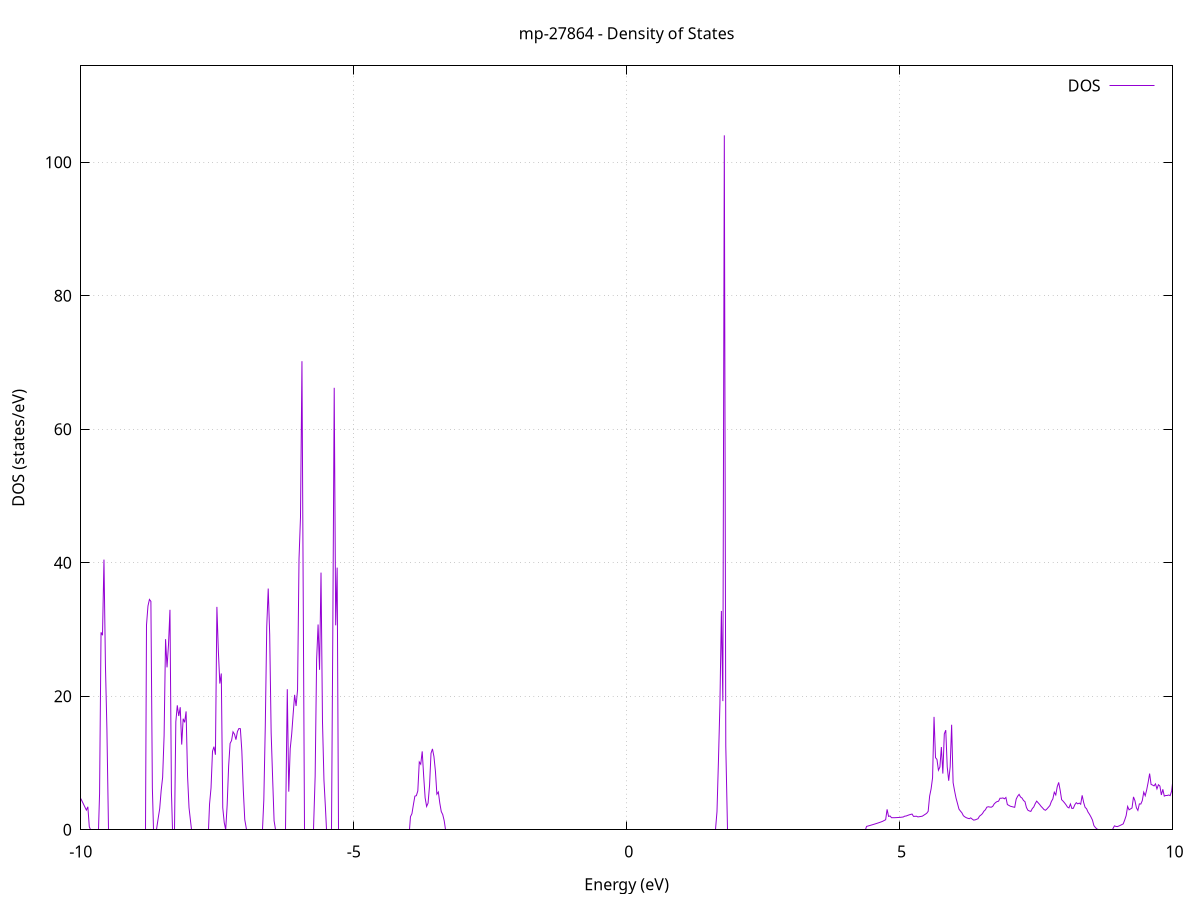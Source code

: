 set title 'mp-27864 - Density of States'
set xlabel 'Energy (eV)'
set ylabel 'DOS (states/eV)'
set grid
set xrange [-10:10]
set yrange [0:114.427]
set xzeroaxis lt -1
set terminal png size 800,600
set output 'mp-27864_dos_gnuplot.png'
plot '-' using 1:2 with lines title 'DOS'
-29.188400 0.000000
-29.161600 0.000000
-29.134700 0.000000
-29.107800 0.000000
-29.081000 0.000000
-29.054100 0.000000
-29.027200 0.000000
-29.000400 0.000000
-28.973500 0.000000
-28.946600 0.000000
-28.919800 0.000000
-28.892900 0.000000
-28.866000 0.000000
-28.839200 0.000000
-28.812300 0.000000
-28.785400 0.000000
-28.758600 0.000000
-28.731700 0.000000
-28.704800 0.000000
-28.678000 0.000000
-28.651100 0.000000
-28.624200 0.000000
-28.597400 0.000000
-28.570500 0.000000
-28.543600 0.000000
-28.516800 0.000000
-28.489900 0.000000
-28.463000 0.000000
-28.436200 0.000000
-28.409300 0.000000
-28.382400 0.000000
-28.355600 0.000000
-28.328700 0.000000
-28.301800 0.000000
-28.275000 0.000000
-28.248100 0.000000
-28.221200 0.000000
-28.194400 0.000000
-28.167500 0.000000
-28.140600 0.000000
-28.113800 0.000000
-28.086900 0.000000
-28.060000 0.000000
-28.033200 0.000000
-28.006300 0.000000
-27.979400 0.000000
-27.952500 0.000000
-27.925700 0.000000
-27.898800 0.000000
-27.871900 0.000000
-27.845100 0.000000
-27.818200 0.000000
-27.791300 0.000000
-27.764500 0.000000
-27.737600 0.000000
-27.710700 0.000000
-27.683900 0.000000
-27.657000 0.000000
-27.630100 0.000000
-27.603300 0.000000
-27.576400 0.000000
-27.549500 0.000000
-27.522700 0.000000
-27.495800 0.000000
-27.468900 0.000000
-27.442100 0.000000
-27.415200 0.000000
-27.388300 0.000000
-27.361500 0.000000
-27.334600 0.000000
-27.307700 0.000000
-27.280900 0.000000
-27.254000 0.000000
-27.227100 0.000000
-27.200300 0.000000
-27.173400 0.000000
-27.146500 0.000000
-27.119700 0.000000
-27.092800 0.000000
-27.065900 0.000000
-27.039100 0.000000
-27.012200 0.000000
-26.985300 0.000000
-26.958500 0.000000
-26.931600 0.000000
-26.904700 0.000000
-26.877900 0.000000
-26.851000 0.000000
-26.824100 0.000000
-26.797300 0.000000
-26.770400 0.000000
-26.743500 4.515700
-26.716700 19.591400
-26.689800 30.604600
-26.662900 71.842200
-26.636100 41.800100
-26.609200 4.763100
-26.582300 127.166900
-26.555500 0.000000
-26.528600 0.000000
-26.501700 0.000000
-26.474900 0.000000
-26.448000 0.000000
-26.421100 0.000000
-26.394300 0.000000
-26.367400 0.000000
-26.340500 0.000000
-26.313700 0.000000
-26.286800 0.000000
-26.259900 0.000000
-26.233100 0.000000
-26.206200 0.000000
-26.179300 0.000000
-26.152400 0.000000
-26.125600 0.000000
-26.098700 0.000000
-26.071800 0.000000
-26.045000 0.000000
-26.018100 0.000000
-25.991200 0.000000
-25.964400 0.000000
-25.937500 0.000000
-25.910600 135.437300
-25.883800 0.000000
-25.856900 0.000000
-25.830000 249.717800
-25.803200 0.000000
-25.776300 0.000000
-25.749400 0.000000
-25.722600 0.000000
-25.695700 0.000000
-25.668800 0.000000
-25.642000 0.000000
-25.615100 0.000000
-25.588200 0.000000
-25.561400 0.000000
-25.534500 0.000000
-25.507600 0.000000
-25.480800 0.000000
-25.453900 0.000000
-25.427000 0.000000
-25.400200 0.000000
-25.373300 0.000000
-25.346400 0.000000
-25.319600 0.000000
-25.292700 0.000000
-25.265800 0.000000
-25.239000 0.000000
-25.212100 0.000000
-25.185200 0.000000
-25.158400 0.000000
-25.131500 0.000000
-25.104600 0.000000
-25.077800 0.000000
-25.050900 0.000000
-25.024000 0.000000
-24.997200 0.000000
-24.970300 0.000000
-24.943400 0.000000
-24.916600 0.000000
-24.889700 0.000000
-24.862800 0.000000
-24.836000 0.000000
-24.809100 0.000000
-24.782200 0.000000
-24.755400 0.000000
-24.728500 0.000000
-24.701600 0.000000
-24.674800 0.000000
-24.647900 0.000000
-24.621000 0.000000
-24.594200 0.000000
-24.567300 0.000000
-24.540400 0.000000
-24.513600 0.000000
-24.486700 0.000000
-24.459800 0.000000
-24.433000 0.000000
-24.406100 0.000000
-24.379200 0.000000
-24.352300 0.000000
-24.325500 0.000000
-24.298600 0.000000
-24.271700 0.000000
-24.244900 0.000000
-24.218000 0.000000
-24.191100 0.000000
-24.164300 0.000000
-24.137400 0.000000
-24.110500 0.000000
-24.083700 0.000000
-24.056800 0.000000
-24.029900 0.000000
-24.003100 0.000000
-23.976200 0.000000
-23.949300 0.000000
-23.922500 0.000000
-23.895600 0.000000
-23.868700 0.000000
-23.841900 0.000000
-23.815000 0.000000
-23.788100 0.000000
-23.761300 0.000000
-23.734400 0.000000
-23.707500 0.000000
-23.680700 0.000000
-23.653800 0.000000
-23.626900 0.000000
-23.600100 0.000000
-23.573200 0.000000
-23.546300 0.000000
-23.519500 0.000000
-23.492600 0.000000
-23.465700 0.000000
-23.438900 0.000000
-23.412000 0.000000
-23.385100 0.000000
-23.358300 0.000000
-23.331400 0.000000
-23.304500 0.000000
-23.277700 0.000000
-23.250800 0.000000
-23.223900 0.000000
-23.197100 0.000000
-23.170200 0.000000
-23.143300 0.000000
-23.116500 0.000000
-23.089600 0.000000
-23.062700 0.000000
-23.035900 0.000000
-23.009000 0.000000
-22.982100 0.000000
-22.955300 0.000000
-22.928400 0.000000
-22.901500 0.000000
-22.874700 0.000000
-22.847800 0.000000
-22.820900 0.000000
-22.794100 0.000000
-22.767200 0.000000
-22.740300 0.000000
-22.713500 0.000000
-22.686600 0.000000
-22.659700 0.000000
-22.632900 0.000000
-22.606000 0.000000
-22.579100 0.000000
-22.552200 0.000000
-22.525400 0.000000
-22.498500 0.000000
-22.471600 0.000000
-22.444800 0.000000
-22.417900 0.000000
-22.391000 0.000000
-22.364200 0.000000
-22.337300 0.000000
-22.310400 0.000000
-22.283600 0.000000
-22.256700 0.000000
-22.229800 0.000000
-22.203000 0.000000
-22.176100 0.000000
-22.149200 0.000000
-22.122400 0.000000
-22.095500 0.000000
-22.068600 0.000000
-22.041800 0.000000
-22.014900 0.000000
-21.988000 0.000000
-21.961200 0.000000
-21.934300 0.000000
-21.907400 0.000000
-21.880600 0.000000
-21.853700 0.000000
-21.826800 0.000000
-21.800000 0.000000
-21.773100 0.000000
-21.746200 0.000000
-21.719400 0.000000
-21.692500 0.000000
-21.665600 0.000000
-21.638800 0.000000
-21.611900 0.000000
-21.585000 0.000000
-21.558200 0.000000
-21.531300 0.000000
-21.504400 0.000000
-21.477600 0.000000
-21.450700 0.000000
-21.423800 0.000000
-21.397000 0.000000
-21.370100 0.000000
-21.343200 0.000000
-21.316400 0.000000
-21.289500 0.000000
-21.262600 0.000000
-21.235800 0.000000
-21.208900 0.000000
-21.182000 0.000000
-21.155200 0.000000
-21.128300 0.000000
-21.101400 0.000000
-21.074600 0.000000
-21.047700 0.000000
-21.020800 0.000000
-20.994000 0.000000
-20.967100 0.000000
-20.940200 0.000000
-20.913400 0.000000
-20.886500 0.000000
-20.859600 0.000000
-20.832800 0.000000
-20.805900 0.000000
-20.779000 0.000000
-20.752100 0.000000
-20.725300 0.000000
-20.698400 0.000000
-20.671500 0.000000
-20.644700 0.000000
-20.617800 0.000000
-20.590900 0.000000
-20.564100 0.000000
-20.537200 0.000000
-20.510300 0.000000
-20.483500 0.000000
-20.456600 0.000000
-20.429700 0.000000
-20.402900 0.000000
-20.376000 0.000000
-20.349100 0.000000
-20.322300 0.000000
-20.295400 0.000000
-20.268500 0.000000
-20.241700 0.000000
-20.214800 0.000000
-20.187900 0.000000
-20.161100 0.000000
-20.134200 0.000000
-20.107300 0.000000
-20.080500 0.000000
-20.053600 0.000000
-20.026700 0.000000
-19.999900 0.000000
-19.973000 0.000000
-19.946100 0.000000
-19.919300 0.000000
-19.892400 0.000000
-19.865500 0.000000
-19.838700 0.000000
-19.811800 0.000000
-19.784900 0.000000
-19.758100 0.000000
-19.731200 0.000000
-19.704300 0.000000
-19.677500 0.000000
-19.650600 0.000000
-19.623700 0.000000
-19.596900 0.000000
-19.570000 0.000000
-19.543100 0.000000
-19.516300 0.000000
-19.489400 0.000000
-19.462500 0.000000
-19.435700 0.000000
-19.408800 0.000000
-19.381900 0.000000
-19.355100 0.000000
-19.328200 0.000000
-19.301300 0.000000
-19.274500 0.000000
-19.247600 0.000000
-19.220700 0.000000
-19.193900 0.000000
-19.167000 0.000000
-19.140100 0.000000
-19.113300 0.000000
-19.086400 0.000000
-19.059500 0.000000
-19.032700 0.000000
-19.005800 0.000000
-18.978900 0.000000
-18.952000 0.000000
-18.925200 0.000000
-18.898300 0.000000
-18.871400 0.000000
-18.844600 0.000000
-18.817700 0.000000
-18.790800 0.000000
-18.764000 0.000000
-18.737100 0.000000
-18.710200 0.000000
-18.683400 0.000000
-18.656500 0.000000
-18.629600 0.000000
-18.602800 0.000000
-18.575900 0.000000
-18.549000 0.000000
-18.522200 0.000000
-18.495300 0.000000
-18.468400 0.000000
-18.441600 0.000000
-18.414700 0.000000
-18.387800 0.000000
-18.361000 0.000000
-18.334100 0.000000
-18.307200 0.000000
-18.280400 0.000000
-18.253500 0.000000
-18.226600 0.000000
-18.199800 0.000000
-18.172900 0.000000
-18.146000 0.000000
-18.119200 0.000000
-18.092300 0.000000
-18.065400 0.000000
-18.038600 0.000000
-18.011700 0.000000
-17.984800 0.000000
-17.958000 0.000000
-17.931100 0.000000
-17.904200 0.000000
-17.877400 0.000000
-17.850500 0.000000
-17.823600 0.000000
-17.796800 0.000000
-17.769900 0.000000
-17.743000 0.000000
-17.716200 0.000000
-17.689300 0.000000
-17.662400 0.000000
-17.635600 0.000000
-17.608700 0.000000
-17.581800 0.000000
-17.555000 0.000000
-17.528100 0.000000
-17.501200 0.000000
-17.474400 0.000000
-17.447500 0.000000
-17.420600 0.000000
-17.393800 0.000000
-17.366900 0.000000
-17.340000 0.000000
-17.313200 0.000000
-17.286300 0.000000
-17.259400 0.000000
-17.232600 0.000000
-17.205700 0.000000
-17.178800 0.000000
-17.151900 0.000000
-17.125100 0.000000
-17.098200 0.000000
-17.071300 0.000000
-17.044500 0.000000
-17.017600 0.000000
-16.990700 0.000000
-16.963900 0.000000
-16.937000 0.000000
-16.910100 0.000000
-16.883300 0.000000
-16.856400 0.000000
-16.829500 0.000000
-16.802700 0.000000
-16.775800 0.000000
-16.748900 0.000000
-16.722100 0.000000
-16.695200 0.000000
-16.668300 0.000000
-16.641500 0.000000
-16.614600 0.000000
-16.587700 0.000000
-16.560900 0.000000
-16.534000 0.000000
-16.507100 0.000000
-16.480300 0.000000
-16.453400 0.000000
-16.426500 0.000000
-16.399700 0.000000
-16.372800 0.000000
-16.345900 0.000000
-16.319100 0.000000
-16.292200 0.000000
-16.265300 0.000000
-16.238500 0.000000
-16.211600 0.000000
-16.184700 0.000000
-16.157900 0.000000
-16.131000 0.000000
-16.104100 0.000000
-16.077300 0.000000
-16.050400 0.000000
-16.023500 0.000000
-15.996700 0.000000
-15.969800 0.000000
-15.942900 0.000000
-15.916100 0.000000
-15.889200 0.000000
-15.862300 0.000000
-15.835500 0.000000
-15.808600 0.000000
-15.781700 0.000000
-15.754900 0.000000
-15.728000 0.000000
-15.701100 0.000000
-15.674300 0.000000
-15.647400 0.000000
-15.620500 0.000000
-15.593700 0.000000
-15.566800 0.000000
-15.539900 0.000000
-15.513100 0.000000
-15.486200 0.000000
-15.459300 0.000000
-15.432500 0.000000
-15.405600 0.000000
-15.378700 0.000000
-15.351800 0.000000
-15.325000 0.000000
-15.298100 0.000000
-15.271200 0.000000
-15.244400 0.000000
-15.217500 0.000000
-15.190600 0.000000
-15.163800 0.000000
-15.136900 0.000000
-15.110000 0.000000
-15.083200 0.000000
-15.056300 0.000000
-15.029400 0.000000
-15.002600 0.000000
-14.975700 0.000000
-14.948800 0.000000
-14.922000 0.000000
-14.895100 0.000000
-14.868200 0.000000
-14.841400 0.000000
-14.814500 0.000000
-14.787600 0.000000
-14.760800 0.000000
-14.733900 0.000000
-14.707000 0.000000
-14.680200 0.000000
-14.653300 0.000000
-14.626400 0.000000
-14.599600 0.000000
-14.572700 0.000000
-14.545800 0.000000
-14.519000 0.000000
-14.492100 0.000000
-14.465200 0.000000
-14.438400 0.000000
-14.411500 0.000000
-14.384600 0.000000
-14.357800 0.000000
-14.330900 0.000000
-14.304000 0.000000
-14.277200 0.000000
-14.250300 0.000000
-14.223400 0.000000
-14.196600 0.000000
-14.169700 0.000000
-14.142800 0.000000
-14.116000 0.000000
-14.089100 0.000000
-14.062200 0.000000
-14.035400 0.000000
-14.008500 0.000000
-13.981600 0.000000
-13.954800 0.000000
-13.927900 0.000000
-13.901000 0.000000
-13.874200 0.000000
-13.847300 0.000000
-13.820400 0.000000
-13.793600 0.000000
-13.766700 0.000000
-13.739800 0.000000
-13.713000 0.000000
-13.686100 0.000000
-13.659200 0.000000
-13.632400 0.000000
-13.605500 0.000000
-13.578600 0.000000
-13.551700 0.000000
-13.524900 0.000000
-13.498000 0.000000
-13.471100 0.000000
-13.444300 0.000000
-13.417400 0.000000
-13.390500 0.000000
-13.363700 0.000000
-13.336800 0.000000
-13.309900 0.000000
-13.283100 0.000000
-13.256200 0.000000
-13.229300 0.000000
-13.202500 0.000000
-13.175600 0.000000
-13.148700 0.000000
-13.121900 0.000000
-13.095000 0.000000
-13.068100 0.000000
-13.041300 0.000000
-13.014400 0.000000
-12.987500 0.000000
-12.960700 0.000000
-12.933800 0.000000
-12.906900 0.000000
-12.880100 0.000000
-12.853200 0.000000
-12.826300 0.000000
-12.799500 0.000000
-12.772600 0.000000
-12.745700 0.000000
-12.718900 0.000000
-12.692000 0.000000
-12.665100 0.000000
-12.638300 0.000000
-12.611400 0.000000
-12.584500 0.000000
-12.557700 0.000000
-12.530800 0.000000
-12.503900 0.000000
-12.477100 0.000000
-12.450200 0.000000
-12.423300 0.000000
-12.396500 0.000000
-12.369600 0.000000
-12.342700 0.000000
-12.315900 0.000000
-12.289000 0.000000
-12.262100 0.000000
-12.235300 0.000000
-12.208400 0.000000
-12.181500 0.000000
-12.154700 0.000000
-12.127800 0.000000
-12.100900 0.000000
-12.074100 0.000000
-12.047200 0.000000
-12.020300 0.000000
-11.993500 0.000000
-11.966600 0.000000
-11.939700 0.000000
-11.912900 0.000000
-11.886000 0.000000
-11.859100 0.000000
-11.832300 0.000000
-11.805400 0.000000
-11.778500 0.000000
-11.751600 0.000000
-11.724800 0.000000
-11.697900 0.000000
-11.671000 0.000000
-11.644200 0.000000
-11.617300 0.000000
-11.590400 0.000000
-11.563600 0.000000
-11.536700 0.000000
-11.509800 0.000000
-11.483000 0.000000
-11.456100 0.000000
-11.429200 0.000000
-11.402400 0.000000
-11.375500 0.000000
-11.348600 0.000000
-11.321800 0.000000
-11.294900 0.000000
-11.268000 0.000000
-11.241200 0.000000
-11.214300 0.000000
-11.187400 0.000000
-11.160600 0.000000
-11.133700 0.000000
-11.106800 0.000000
-11.080000 0.000000
-11.053100 0.000000
-11.026200 0.000000
-10.999400 0.000000
-10.972500 0.000000
-10.945600 0.000000
-10.918800 0.000000
-10.891900 0.000000
-10.865000 0.000000
-10.838200 0.000000
-10.811300 0.000000
-10.784400 0.000000
-10.757600 0.000000
-10.730700 0.000000
-10.703800 0.000000
-10.677000 0.000000
-10.650100 0.000000
-10.623200 0.000000
-10.596400 0.000000
-10.569500 0.000000
-10.542600 0.000000
-10.515800 0.000000
-10.488900 0.000000
-10.462000 0.000000
-10.435200 0.000000
-10.408300 21.119300
-10.381400 4.912200
-10.354600 5.841100
-10.327700 6.769500
-10.300800 7.697600
-10.274000 17.175100
-10.247100 9.082500
-10.220200 7.319400
-10.193400 4.583200
-10.166500 0.000000
-10.139600 0.000000
-10.112800 8.466300
-10.085900 19.355400
-10.059000 18.115100
-10.032200 5.224300
-10.005300 4.768400
-9.978400 4.312800
-9.951500 3.857400
-9.924700 3.402300
-9.897800 2.947500
-9.870900 3.445700
-9.844100 0.439600
-9.817200 0.000000
-9.790300 0.000000
-9.763500 0.000000
-9.736600 0.000000
-9.709700 0.000000
-9.682900 0.000000
-9.656000 5.403800
-9.629100 29.575500
-9.602300 29.138100
-9.575400 40.471100
-9.548500 24.624800
-9.521700 15.130100
-9.494800 0.000000
-9.467900 0.000000
-9.441100 0.000000
-9.414200 0.000000
-9.387300 0.000000
-9.360500 0.000000
-9.333600 0.000000
-9.306700 0.000000
-9.279900 0.000000
-9.253000 0.000000
-9.226100 0.000000
-9.199300 0.000000
-9.172400 0.000000
-9.145500 0.000000
-9.118700 0.000000
-9.091800 0.000000
-9.064900 0.000000
-9.038100 0.000000
-9.011200 0.000000
-8.984300 0.000000
-8.957500 0.000000
-8.930600 0.000000
-8.903700 0.000000
-8.876900 0.000000
-8.850000 0.000000
-8.823100 0.000000
-8.796300 30.675900
-8.769400 33.520300
-8.742500 34.502000
-8.715700 34.214300
-8.688800 6.272600
-8.661900 0.000000
-8.635100 0.000000
-8.608200 0.000000
-8.581300 1.772000
-8.554500 3.158000
-8.527600 5.870000
-8.500700 7.853800
-8.473900 14.078500
-8.447000 28.554700
-8.420100 24.327400
-8.393300 27.694300
-8.366400 32.953300
-8.339500 5.615400
-8.312700 0.000000
-8.285800 0.000000
-8.258900 16.176600
-8.232100 18.640900
-8.205200 17.038700
-8.178300 18.358600
-8.151400 12.758100
-8.124600 16.635800
-8.097700 16.089800
-8.070800 17.731600
-8.044000 8.033100
-8.017100 3.309200
-7.990200 1.335500
-7.963400 0.000000
-7.936500 0.000000
-7.909600 0.000000
-7.882800 0.000000
-7.855900 0.000000
-7.829000 0.000000
-7.802200 0.000000
-7.775300 0.000000
-7.748400 0.000000
-7.721600 0.000000
-7.694700 0.000000
-7.667800 0.000000
-7.641000 3.868700
-7.614100 6.263300
-7.587200 11.755500
-7.560400 12.448900
-7.533500 11.237400
-7.506600 33.386200
-7.479800 26.762300
-7.452900 21.903600
-7.426000 23.412400
-7.399200 3.303800
-7.372300 1.082300
-7.345400 0.000000
-7.318600 3.695900
-7.291700 9.523700
-7.264800 12.932300
-7.238000 13.368100
-7.211100 14.672300
-7.184200 14.318100
-7.157400 13.499400
-7.130500 14.715300
-7.103600 15.165300
-7.076800 15.144100
-7.049900 11.855400
-7.023000 5.984500
-6.996200 1.529700
-6.969300 0.000000
-6.942400 0.000000
-6.915600 0.000000
-6.888700 0.000000
-6.861800 0.000000
-6.835000 0.000000
-6.808100 0.000000
-6.781200 0.000000
-6.754400 0.000000
-6.727500 0.000000
-6.700600 0.000000
-6.673800 0.000000
-6.646900 4.502500
-6.620000 15.564500
-6.593200 30.420300
-6.566300 36.136000
-6.539400 29.249300
-6.512600 14.514200
-6.485700 7.756100
-6.458800 1.345000
-6.432000 0.000000
-6.405100 0.000000
-6.378200 0.000000
-6.351300 0.000000
-6.324500 0.000000
-6.297600 0.000000
-6.270700 0.000000
-6.243900 0.000000
-6.217000 21.060100
-6.190100 5.709300
-6.163300 12.141400
-6.136400 14.316700
-6.109500 17.340900
-6.082700 20.210800
-6.055800 18.540900
-6.028900 20.971600
-6.002100 40.581300
-5.975200 46.790700
-5.948300 70.191500
-5.921500 29.584000
-5.894600 0.000000
-5.867700 0.000000
-5.840900 0.000000
-5.814000 0.000000
-5.787100 0.000000
-5.760300 0.000000
-5.733400 0.000000
-5.706500 8.004400
-5.679700 25.464900
-5.652800 30.748600
-5.625900 23.953800
-5.599100 38.522400
-5.572200 16.209500
-5.545300 7.444400
-5.518500 3.367300
-5.491600 0.000000
-5.464700 0.000000
-5.437900 0.000000
-5.411000 0.000000
-5.384100 28.378600
-5.357300 66.201700
-5.330400 30.623800
-5.303500 39.272000
-5.276700 0.000000
-5.249800 0.000000
-5.222900 0.000000
-5.196100 0.000000
-5.169200 0.000000
-5.142300 0.000000
-5.115500 0.000000
-5.088600 0.000000
-5.061700 0.000000
-5.034900 0.000000
-5.008000 0.000000
-4.981100 0.000000
-4.954300 0.000000
-4.927400 0.000000
-4.900500 0.000000
-4.873700 0.000000
-4.846800 0.000000
-4.819900 0.000000
-4.793100 0.000000
-4.766200 0.000000
-4.739300 0.000000
-4.712500 0.000000
-4.685600 0.000000
-4.658700 0.000000
-4.631900 0.000000
-4.605000 0.000000
-4.578100 0.000000
-4.551200 0.000000
-4.524400 0.000000
-4.497500 0.000000
-4.470600 0.000000
-4.443800 0.000000
-4.416900 0.000000
-4.390000 0.000000
-4.363200 0.000000
-4.336300 0.000000
-4.309400 0.000000
-4.282600 0.000000
-4.255700 0.000000
-4.228800 0.000000
-4.202000 0.000000
-4.175100 0.000000
-4.148200 0.000000
-4.121400 0.000000
-4.094500 0.000000
-4.067600 0.000000
-4.040800 0.000000
-4.013900 0.000000
-3.987000 0.000000
-3.960200 1.958300
-3.933300 2.411800
-3.906400 3.773700
-3.879600 5.038900
-3.852700 5.109800
-3.825800 5.816400
-3.799000 10.153700
-3.772100 9.819400
-3.745200 11.739800
-3.718400 8.033200
-3.691500 4.779800
-3.664600 3.493000
-3.637800 3.996000
-3.610900 6.621300
-3.584000 11.460300
-3.557200 12.112700
-3.530300 10.962600
-3.503400 8.786300
-3.476600 5.335100
-3.449700 5.656200
-3.422800 3.988000
-3.396000 2.726600
-3.369100 2.275500
-3.342200 1.347700
-3.315400 0.000000
-3.288500 0.000000
-3.261600 0.000000
-3.234800 0.000000
-3.207900 0.000000
-3.181000 0.000000
-3.154200 0.000000
-3.127300 0.000000
-3.100400 0.000000
-3.073600 0.000000
-3.046700 0.000000
-3.019800 0.000000
-2.993000 0.000000
-2.966100 0.000000
-2.939200 0.000000
-2.912400 0.000000
-2.885500 0.000000
-2.858600 0.000000
-2.831800 0.000000
-2.804900 0.000000
-2.778000 0.000000
-2.751100 0.000000
-2.724300 0.000000
-2.697400 0.000000
-2.670500 0.000000
-2.643700 0.000000
-2.616800 0.000000
-2.589900 0.000000
-2.563100 0.000000
-2.536200 0.000000
-2.509300 0.000000
-2.482500 0.000000
-2.455600 0.000000
-2.428700 0.000000
-2.401900 0.000000
-2.375000 0.000000
-2.348100 0.000000
-2.321300 0.000000
-2.294400 0.000000
-2.267500 0.000000
-2.240700 0.000000
-2.213800 0.000000
-2.186900 0.000000
-2.160100 0.000000
-2.133200 0.000000
-2.106300 0.000000
-2.079500 0.000000
-2.052600 0.000000
-2.025700 0.000000
-1.998900 0.000000
-1.972000 0.000000
-1.945100 0.000000
-1.918300 0.000000
-1.891400 0.000000
-1.864500 0.000000
-1.837700 0.000000
-1.810800 0.000000
-1.783900 0.000000
-1.757100 0.000000
-1.730200 0.000000
-1.703300 0.000000
-1.676500 0.000000
-1.649600 0.000000
-1.622700 0.000000
-1.595900 0.000000
-1.569000 0.000000
-1.542100 0.000000
-1.515300 0.000000
-1.488400 0.000000
-1.461500 0.000000
-1.434700 0.000000
-1.407800 0.000000
-1.380900 0.000000
-1.354100 0.000000
-1.327200 0.000000
-1.300300 0.000000
-1.273500 0.000000
-1.246600 0.000000
-1.219700 0.000000
-1.192900 0.000000
-1.166000 0.000000
-1.139100 0.000000
-1.112300 0.000000
-1.085400 0.000000
-1.058500 0.000000
-1.031700 0.000000
-1.004800 0.000000
-0.977900 0.000000
-0.951000 0.000000
-0.924200 0.000000
-0.897300 0.000000
-0.870400 0.000000
-0.843600 0.000000
-0.816700 0.000000
-0.789800 0.000000
-0.763000 0.000000
-0.736100 0.000000
-0.709200 0.000000
-0.682400 0.000000
-0.655500 0.000000
-0.628600 0.000000
-0.601800 0.000000
-0.574900 0.000000
-0.548000 0.000000
-0.521200 0.000000
-0.494300 0.000000
-0.467400 0.000000
-0.440600 0.000000
-0.413700 0.000000
-0.386800 0.000000
-0.360000 0.000000
-0.333100 0.000000
-0.306200 0.000000
-0.279400 0.000000
-0.252500 0.000000
-0.225600 0.000000
-0.198800 0.000000
-0.171900 0.000000
-0.145000 0.000000
-0.118200 0.000000
-0.091300 0.000000
-0.064400 0.000000
-0.037600 0.000000
-0.010700 0.000000
0.016200 0.000000
0.043000 0.000000
0.069900 0.000000
0.096800 0.000000
0.123600 0.000000
0.150500 0.000000
0.177400 0.000000
0.204200 0.000000
0.231100 0.000000
0.258000 0.000000
0.284800 0.000000
0.311700 0.000000
0.338600 0.000000
0.365400 0.000000
0.392300 0.000000
0.419200 0.000000
0.446000 0.000000
0.472900 0.000000
0.499800 0.000000
0.526600 0.000000
0.553500 0.000000
0.580400 0.000000
0.607200 0.000000
0.634100 0.000000
0.661000 0.000000
0.687800 0.000000
0.714700 0.000000
0.741600 0.000000
0.768400 0.000000
0.795300 0.000000
0.822200 0.000000
0.849100 0.000000
0.875900 0.000000
0.902800 0.000000
0.929700 0.000000
0.956500 0.000000
0.983400 0.000000
1.010300 0.000000
1.037100 0.000000
1.064000 0.000000
1.090900 0.000000
1.117700 0.000000
1.144600 0.000000
1.171500 0.000000
1.198300 0.000000
1.225200 0.000000
1.252100 0.000000
1.278900 0.000000
1.305800 0.000000
1.332700 0.000000
1.359500 0.000000
1.386400 0.000000
1.413300 0.000000
1.440100 0.000000
1.467000 0.000000
1.493900 0.000000
1.520700 0.000000
1.547600 0.000000
1.574500 0.000000
1.601300 0.000000
1.628200 0.000000
1.655100 2.718200
1.681900 10.360400
1.708800 18.856700
1.735700 32.776200
1.762500 19.267200
1.789400 104.024900
1.816300 12.553900
1.843100 0.000000
1.870000 0.000000
1.896900 0.000000
1.923700 0.000000
1.950600 0.000000
1.977500 0.000000
2.004300 0.000000
2.031200 0.000000
2.058100 0.000000
2.084900 0.000000
2.111800 0.000000
2.138700 0.000000
2.165500 0.000000
2.192400 0.000000
2.219300 0.000000
2.246100 0.000000
2.273000 0.000000
2.299900 0.000000
2.326700 0.000000
2.353600 0.000000
2.380500 0.000000
2.407300 0.000000
2.434200 0.000000
2.461100 0.000000
2.487900 0.000000
2.514800 0.000000
2.541700 0.000000
2.568600 0.000000
2.595400 0.000000
2.622300 0.000000
2.649200 0.000000
2.676000 0.000000
2.702900 0.000000
2.729800 0.000000
2.756600 0.000000
2.783500 0.000000
2.810400 0.000000
2.837200 0.000000
2.864100 0.000000
2.891000 0.000000
2.917800 0.000000
2.944700 0.000000
2.971600 0.000000
2.998400 0.000000
3.025300 0.000000
3.052200 0.000000
3.079000 0.000000
3.105900 0.000000
3.132800 0.000000
3.159600 0.000000
3.186500 0.000000
3.213400 0.000000
3.240200 0.000000
3.267100 0.000000
3.294000 0.000000
3.320800 0.000000
3.347700 0.000000
3.374600 0.000000
3.401400 0.000000
3.428300 0.000000
3.455200 0.000000
3.482000 0.000000
3.508900 0.000000
3.535800 0.000000
3.562600 0.000000
3.589500 0.000000
3.616400 0.000000
3.643200 0.000000
3.670100 0.000000
3.697000 0.000000
3.723800 0.000000
3.750700 0.000000
3.777600 0.000000
3.804400 0.000000
3.831300 0.000000
3.858200 0.000000
3.885000 0.000000
3.911900 0.000000
3.938800 0.000000
3.965600 0.000000
3.992500 0.000000
4.019400 0.000000
4.046200 0.000000
4.073100 0.000000
4.100000 0.000000
4.126800 0.000000
4.153700 0.000000
4.180600 0.000000
4.207400 0.000000
4.234300 0.000000
4.261200 0.000000
4.288000 0.000000
4.314900 0.000000
4.341800 0.000000
4.368700 0.000000
4.395500 0.503500
4.422400 0.564600
4.449300 0.627000
4.476100 0.690800
4.503000 0.756000
4.529900 0.822600
4.556700 0.890600
4.583600 0.960300
4.610500 1.032500
4.637300 1.107200
4.664200 1.184500
4.691100 1.273600
4.717900 1.390700
4.744800 1.504400
4.771700 3.060400
4.798500 2.002600
4.825400 2.068000
4.852300 1.812300
4.879100 1.810000
4.906000 1.808500
4.932900 1.818600
4.959700 1.832000
4.986600 1.845500
5.013500 1.863200
5.040300 1.888800
5.067200 1.914400
5.094100 2.040200
5.120900 2.063600
5.147800 2.153000
5.174700 2.231200
5.201500 2.298400
5.228400 2.355600
5.255300 2.007600
5.282100 2.016300
5.309000 2.030600
5.335900 1.927100
5.362700 1.959800
5.389600 1.995300
5.416500 2.037400
5.443300 2.181200
5.470200 2.319700
5.497100 2.471800
5.523900 2.761900
5.550800 5.050700
5.577700 6.130500
5.604500 7.788900
5.631400 16.911400
5.658300 10.810200
5.685100 10.529100
5.712000 8.925400
5.738900 9.391200
5.765700 12.392100
5.792600 8.422900
5.819500 14.366300
5.846300 14.924900
5.873200 9.401500
5.900100 7.344100
5.926900 9.434300
5.953800 15.730500
5.980700 7.068400
6.007500 5.837500
6.034400 4.749200
6.061300 3.927600
6.088100 3.096500
6.115000 2.802800
6.141900 2.541100
6.168800 2.106500
6.195600 1.934500
6.222500 1.805000
6.249400 1.724700
6.276200 1.660500
6.303100 1.781200
6.330000 1.607200
6.356800 1.447300
6.383700 1.478900
6.410600 1.569200
6.437400 1.659800
6.464300 2.038700
6.491200 2.208300
6.518000 2.417500
6.544900 2.782000
6.571800 2.988000
6.598600 3.385400
6.625500 3.449500
6.652400 3.405500
6.679200 3.379100
6.706100 3.498500
6.733000 3.866300
6.759800 4.084900
6.786700 4.226300
6.813600 4.283500
6.840400 4.725600
6.867300 4.721200
6.894200 4.772000
6.921000 4.635800
6.947900 4.838100
6.974800 3.781000
7.001600 3.654400
7.028500 3.531000
7.055400 3.472300
7.082200 3.416100
7.109100 3.362700
7.136000 4.582400
7.162800 5.021600
7.189700 5.303500
7.216600 4.905700
7.243400 4.750900
7.270300 4.388900
7.297200 4.212100
7.324000 3.336100
7.350900 2.931000
7.377800 2.816700
7.404600 2.751100
7.431500 3.172500
7.458400 3.419500
7.485200 3.917100
7.512100 4.292800
7.539000 4.040000
7.565800 3.792800
7.592700 3.504800
7.619600 3.276800
7.646400 3.024800
7.673300 2.923200
7.700200 3.125800
7.727000 3.376100
7.753900 3.630500
7.780800 4.235000
7.807600 4.615400
7.834500 5.627900
7.861400 5.218300
7.888200 6.439400
7.915100 7.094100
7.942000 5.924600
7.968900 4.512100
7.995700 4.288600
8.022600 4.029100
8.049500 3.737600
8.076300 3.401500
8.103200 3.271600
8.130100 3.858100
8.156900 3.191500
8.183800 3.222800
8.210700 3.752300
8.237500 4.059700
8.264400 3.886400
8.291300 3.995300
8.318100 3.827500
8.345000 5.159900
8.371900 4.104900
8.398700 3.362900
8.425600 3.149600
8.452500 2.648800
8.479300 2.322200
8.506200 1.921600
8.533100 1.464700
8.559900 0.633300
8.586800 0.346000
8.613700 0.123300
8.640500 0.042500
8.667400 0.000000
8.694300 0.000000
8.721100 0.000000
8.748000 0.000000
8.774900 0.000000
8.801700 0.000000
8.828600 0.000000
8.855500 0.000000
8.882300 0.000000
8.909200 0.000000
8.936100 0.587700
8.962900 0.505800
8.989800 0.474000
9.016700 0.563500
9.043500 0.661700
9.070400 0.768700
9.097300 0.884400
9.124100 1.460300
9.151000 2.125100
9.177900 3.495800
9.204700 2.991900
9.231600 3.125100
9.258500 3.270300
9.285300 4.924200
9.312200 4.351100
9.339100 3.281100
9.365900 2.901000
9.392800 3.875700
9.419700 3.854000
9.446500 4.364600
9.473400 5.637500
9.500300 5.100000
9.527100 5.978200
9.554000 7.104700
9.580900 8.418500
9.607700 6.791300
9.634600 6.698100
9.661500 6.572700
9.688300 6.874600
9.715200 6.128200
9.742100 6.748100
9.769000 6.548500
9.795800 5.216100
9.822700 6.064500
9.849600 5.044300
9.876400 5.133200
9.903300 5.135300
9.930200 5.208200
9.957000 5.114600
9.983900 5.792300
10.010800 7.710500
10.037600 6.204100
10.064500 6.103800
10.091400 5.646400
10.118200 5.459600
10.145100 4.887200
10.172000 4.487100
10.198800 5.616000
10.225700 6.225100
10.252600 6.847600
10.279400 6.773500
10.306300 8.742500
10.333200 8.780100
10.360000 7.619100
10.386900 6.540300
10.413800 6.173000
10.440600 6.270800
10.467500 6.011200
10.494400 5.638700
10.521200 4.916600
10.548100 4.741200
10.575000 4.733400
10.601800 4.927200
10.628700 5.029100
10.655600 4.931500
10.682400 4.008000
10.709300 4.856100
10.736200 5.562300
10.763000 6.581000
10.789900 7.944900
10.816800 7.118000
10.843600 5.755600
10.870500 5.754000
10.897400 4.566500
10.924200 4.122000
10.951100 4.521000
10.978000 4.854500
11.004800 5.916400
11.031700 5.979900
11.058600 5.143500
11.085400 5.108600
11.112300 6.326500
11.139200 9.610900
11.166000 8.635200
11.192900 5.488500
11.219800 2.355400
11.246600 0.817400
11.273500 2.089500
11.300400 3.745500
11.327200 5.183100
11.354100 6.236400
11.381000 6.951500
11.407800 7.899600
11.434700 6.712700
11.461600 6.704400
11.488400 6.476300
11.515300 6.086400
11.542200 5.328700
11.569100 4.317900
11.595900 3.162800
11.622800 2.851300
11.649700 2.900600
11.676500 2.828100
11.703400 2.640500
11.730300 2.568500
11.757100 2.569600
11.784000 2.998400
11.810900 4.458300
11.837700 8.193200
11.864600 7.502000
11.891500 7.812500
11.918300 6.185000
11.945200 3.587800
11.972100 3.131800
11.998900 4.086700
12.025800 3.021700
12.052700 3.095500
12.079500 2.918800
12.106400 2.657200
12.133300 2.944700
12.160100 3.349200
12.187000 4.095300
12.213900 4.671700
12.240700 4.773600
12.267600 5.017800
12.294500 5.977900
12.321300 6.603300
12.348200 6.924200
12.375100 7.779400
12.401900 8.735000
12.428800 8.700400
12.455700 8.687700
12.482500 7.261700
12.509400 9.520100
12.536300 4.321200
12.563100 4.771800
12.590000 4.222400
12.616900 4.055700
12.643700 7.530800
12.670600 3.522800
12.697500 3.576200
12.724300 3.453600
12.751200 3.521800
12.778100 4.008900
12.804900 4.178600
12.831800 5.713200
12.858700 7.252400
12.885500 4.757400
12.912400 3.411800
12.939300 3.420000
12.966100 4.092200
12.993000 3.468700
13.019900 2.943500
13.046700 2.807000
13.073600 2.980600
13.100500 4.666700
13.127300 7.593200
13.154200 11.598700
13.181100 9.632100
13.207900 7.839200
13.234800 5.612300
13.261700 3.644500
13.288500 3.114000
13.315400 3.669500
13.342300 3.823100
13.369200 4.220900
13.396000 4.262000
13.422900 4.651000
13.449800 5.253300
13.476600 6.153000
13.503500 6.721000
13.530400 8.092800
13.557200 7.577600
13.584100 6.633200
13.611000 5.401700
13.637800 4.107700
13.664700 3.710400
13.691600 4.566200
13.718400 4.630600
13.745300 4.749800
13.772200 4.430400
13.799000 5.634800
13.825900 5.630400
13.852800 7.144000
13.879600 7.803000
13.906500 7.389200
13.933400 6.382000
13.960200 6.085600
13.987100 6.129300
14.014000 6.484400
14.040800 6.205900
14.067700 7.352400
14.094600 6.584100
14.121400 6.155100
14.148300 5.611200
14.175200 4.923800
14.202000 4.689700
14.228900 4.700200
14.255800 4.212200
14.282600 5.193800
14.309500 12.069400
14.336400 6.747900
14.363200 7.636400
14.390100 8.500400
14.417000 10.331500
14.443800 9.263200
14.470700 6.440800
14.497600 4.936900
14.524400 5.099600
14.551300 5.235000
14.578200 5.628000
14.605000 5.154100
14.631900 5.547500
14.658800 4.689300
14.685600 4.743500
14.712500 5.099800
14.739400 4.510600
14.766200 5.047000
14.793100 5.834000
14.820000 6.289200
14.846800 6.728800
14.873700 7.794200
14.900600 8.613800
14.927400 4.378200
14.954300 4.711400
14.981200 5.916700
15.008000 5.895900
15.034900 6.114000
15.061800 6.244300
15.088600 6.183500
15.115500 6.039700
15.142400 7.344700
15.169300 5.403600
15.196100 5.595900
15.223000 5.904600
15.249900 5.633900
15.276700 5.440000
15.303600 5.506600
15.330500 5.991200
15.357300 5.422000
15.384200 5.441700
15.411100 5.018400
15.437900 4.713000
15.464800 4.656400
15.491700 4.945700
15.518500 5.879600
15.545400 5.908700
15.572300 5.913800
15.599100 6.250300
15.626000 6.606100
15.652900 6.673700
15.679700 6.358900
15.706600 5.901400
15.733500 4.984100
15.760300 4.610000
15.787200 4.357900
15.814100 3.956700
15.840900 4.438900
15.867800 4.331200
15.894700 4.206300
15.921500 4.719100
15.948400 5.597900
15.975300 6.703100
16.002100 7.904000
16.029000 7.709700
16.055900 5.949600
16.082700 5.183600
16.109600 4.863500
16.136500 6.046800
16.163300 7.113800
16.190200 6.266700
16.217100 6.320300
16.243900 6.706800
16.270800 7.608500
16.297700 8.380700
16.324500 9.459800
16.351400 6.639700
16.378300 7.270900
16.405100 7.369000
16.432000 8.397800
16.458900 10.405300
16.485700 11.717900
16.512600 8.027000
16.539500 8.262800
16.566300 8.204800
16.593200 8.170100
16.620100 8.070700
16.646900 7.010700
16.673800 6.458700
16.700700 7.224200
16.727500 5.897000
16.754400 7.140400
16.781300 7.554300
16.808100 6.355300
16.835000 6.265800
16.861900 6.250600
16.888700 6.367700
16.915600 6.764600
16.942500 6.686000
16.969400 6.998000
16.996200 7.957100
17.023100 7.720600
17.050000 7.109600
17.076800 6.340600
17.103700 6.158700
17.130600 6.276900
17.157400 6.408400
17.184300 6.789700
17.211200 7.388300
17.238000 7.858300
17.264900 8.718300
17.291800 6.491000
17.318600 4.594000
17.345500 4.370700
17.372400 5.024500
17.399200 4.826500
17.426100 6.304300
17.453000 3.644200
17.479800 3.914900
17.506700 5.331700
17.533600 6.599500
17.560400 6.951500
17.587300 6.194000
17.614200 5.827800
17.641000 5.393900
17.667900 3.678400
17.694800 3.424400
17.721600 3.213800
17.748500 3.497700
17.775400 3.637300
17.802200 3.876800
17.829100 4.222700
17.856000 4.984900
17.882800 4.770800
17.909700 4.682100
17.936600 5.783900
17.963400 6.489000
17.990300 7.137700
18.017200 7.207300
18.044000 7.432700
18.070900 5.942500
18.097800 5.030800
18.124600 4.605900
18.151500 4.468400
18.178400 4.413300
18.205200 4.388100
18.232100 4.472400
18.259000 6.619200
18.285800 10.373200
18.312700 8.140700
18.339600 6.378700
18.366400 5.898400
18.393300 5.836800
18.420200 6.272900
18.447000 7.068700
18.473900 7.522500
18.500800 9.352300
18.527600 8.463900
18.554500 7.211700
18.581400 6.715000
18.608200 6.417100
18.635100 5.837900
18.662000 5.271500
18.688800 3.905500
18.715700 6.625600
18.742600 6.676700
18.769500 6.659500
18.796300 6.462000
18.823200 5.928900
18.850100 5.950300
18.876900 6.144800
18.903800 5.882800
18.930700 5.675800
18.957500 5.342500
18.984400 4.214600
19.011300 4.248300
19.038100 5.484900
19.065000 6.028600
19.091900 6.458400
19.118700 8.345600
19.145600 8.586200
19.172500 6.306700
19.199300 5.929900
19.226200 5.948600
19.253100 6.747900
19.279900 6.766800
19.306800 6.766400
19.333700 7.355000
19.360500 7.711300
19.387400 8.154700
19.414300 6.307700
19.441100 5.540300
19.468000 4.834600
19.494900 4.275300
19.521700 3.750000
19.548600 3.364500
19.575500 2.535000
19.602300 2.909200
19.629200 3.187600
19.656100 3.619900
19.682900 4.362000
19.709800 5.080100
19.736700 5.385400
19.763500 5.677000
19.790400 8.071100
19.817300 6.740900
19.844100 6.439600
19.871000 6.339800
19.897900 6.674800
19.924700 6.883900
19.951600 9.287300
19.978500 5.584500
20.005300 5.565900
20.032200 6.109100
20.059100 8.262400
20.085900 8.446500
20.112800 8.984600
20.139700 8.751200
20.166500 7.721100
20.193400 6.924000
20.220300 5.194400
20.247100 5.234700
20.274000 5.596200
20.300900 5.585300
20.327700 5.867500
20.354600 7.826300
20.381500 4.726700
20.408300 3.882000
20.435200 3.896000
20.462100 3.912100
20.488900 3.928200
20.515800 4.574100
20.542700 4.654300
20.569600 4.678900
20.596400 5.062800
20.623300 5.134200
20.650200 5.695900
20.677000 5.507800
20.703900 5.664000
20.730800 6.041500
20.757600 6.226900
20.784500 6.255300
20.811400 6.260700
20.838200 5.887700
20.865100 5.201800
20.892000 4.315800
20.918800 3.732400
20.945700 4.024600
20.972600 3.291500
20.999400 3.189700
21.026300 3.099500
21.053200 3.235400
21.080000 3.404400
21.106900 4.135700
21.133800 4.545500
21.160600 5.106100
21.187500 6.225800
21.214400 6.924600
21.241200 7.830300
21.268100 7.967500
21.295000 6.184600
21.321800 5.491900
21.348700 5.081800
21.375600 4.233100
21.402400 4.149200
21.429300 4.067600
21.456200 3.477700
21.483000 3.412200
21.509900 3.441900
21.536800 4.396100
21.563600 5.624000
21.590500 4.197200
21.617400 3.860800
21.644200 3.507700
21.671100 3.106200
21.698000 2.357200
21.724800 2.078100
21.751700 1.805000
21.778600 1.654400
21.805400 1.630900
21.832300 0.703400
21.859200 0.608300
21.886000 0.523400
21.912900 0.449600
21.939800 0.402500
21.966600 0.369500
21.993500 0.338900
22.020400 0.310600
22.047200 0.284600
22.074100 0.260900
22.101000 0.038900
22.127800 0.000000
22.154700 0.000000
22.181600 0.000000
22.208400 0.000000
22.235300 0.000000
22.262200 0.000000
22.289000 0.000000
22.315900 0.000000
22.342800 0.000000
22.369700 0.000000
22.396500 0.000000
22.423400 0.000000
22.450300 0.000000
22.477100 0.000000
22.504000 0.000000
22.530900 0.000000
22.557700 0.000000
22.584600 0.000000
22.611500 0.000000
22.638300 0.000000
22.665200 0.000000
22.692100 0.000000
22.718900 0.000000
22.745800 0.000000
22.772700 0.000000
22.799500 0.000000
22.826400 0.000000
22.853300 0.000000
22.880100 0.000000
22.907000 0.000000
22.933900 0.000000
22.960700 0.000000
22.987600 0.000000
23.014500 0.000000
23.041300 0.000000
23.068200 0.000000
23.095100 0.000000
23.121900 0.000000
23.148800 0.000000
23.175700 0.000000
23.202500 0.000000
23.229400 0.000000
23.256300 0.000000
23.283100 0.000000
23.310000 0.000000
23.336900 0.000000
23.363700 0.000000
23.390600 0.000000
23.417500 0.000000
23.444300 0.000000
23.471200 0.000000
23.498100 0.000000
23.524900 0.000000
23.551800 0.000000
23.578700 0.000000
23.605500 0.000000
23.632400 0.000000
23.659300 0.000000
23.686100 0.000000
23.713000 0.000000
23.739900 0.000000
23.766700 0.000000
23.793600 0.000000
23.820500 0.000000
23.847300 0.000000
23.874200 0.000000
23.901100 0.000000
23.927900 0.000000
23.954800 0.000000
23.981700 0.000000
24.008500 0.000000
24.035400 0.000000
24.062300 0.000000
24.089100 0.000000
24.116000 0.000000
24.142900 0.000000
24.169800 0.000000
24.196600 0.000000
24.223500 0.000000
24.250400 0.000000
24.277200 0.000000
24.304100 0.000000
24.331000 0.000000
24.357800 0.000000
24.384700 0.000000
24.411600 0.000000
24.438400 0.000000
24.465300 0.000000
24.492200 0.000000
24.519000 0.000000
24.545900 0.000000
e
